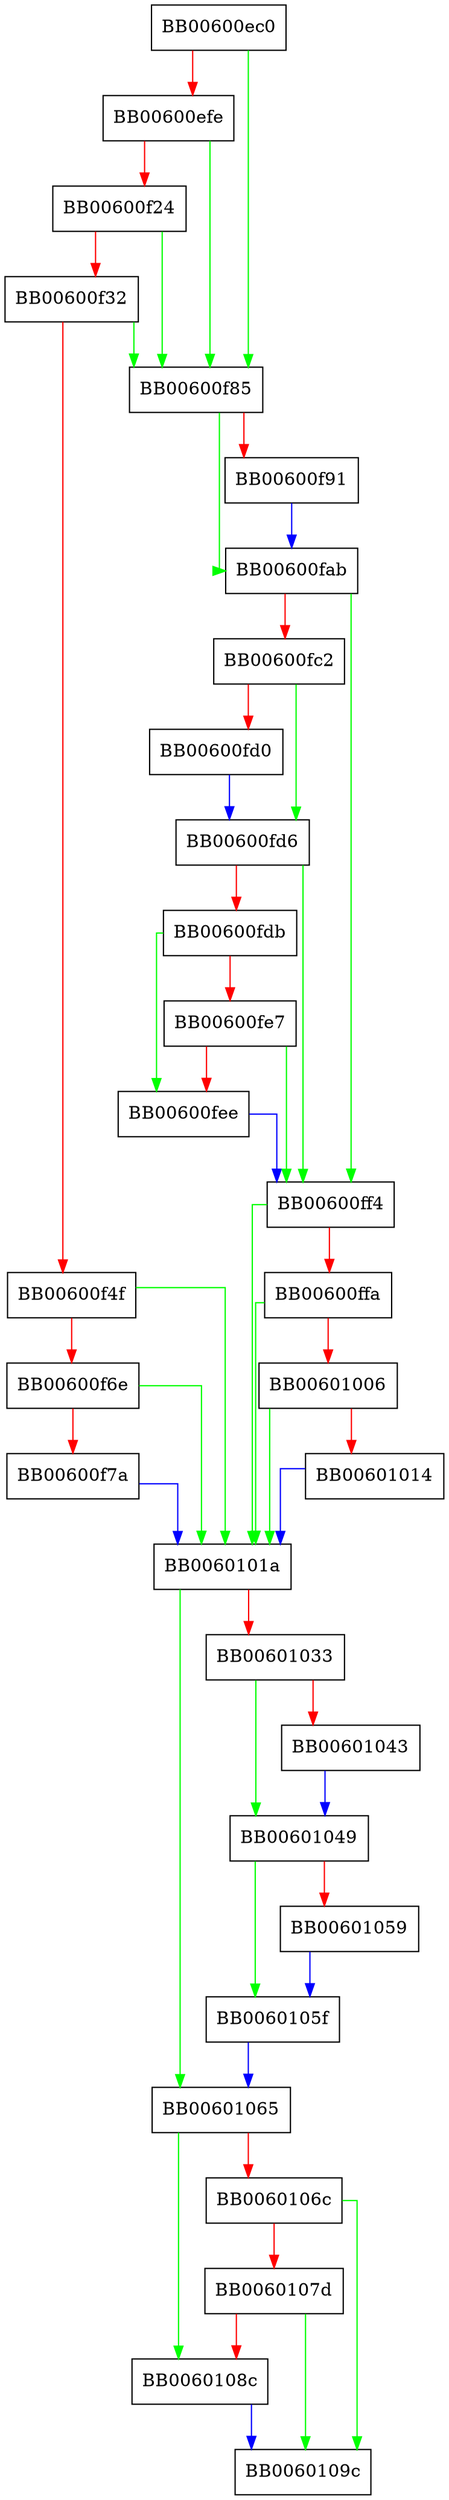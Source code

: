 digraph OPENSSL_ia32_cpuid {
  node [shape="box"];
  graph [splines=ortho];
  BB00600ec0 -> BB00600f85 [color="green"];
  BB00600ec0 -> BB00600efe [color="red"];
  BB00600efe -> BB00600f85 [color="green"];
  BB00600efe -> BB00600f24 [color="red"];
  BB00600f24 -> BB00600f85 [color="green"];
  BB00600f24 -> BB00600f32 [color="red"];
  BB00600f32 -> BB00600f85 [color="green"];
  BB00600f32 -> BB00600f4f [color="red"];
  BB00600f4f -> BB0060101a [color="green"];
  BB00600f4f -> BB00600f6e [color="red"];
  BB00600f6e -> BB0060101a [color="green"];
  BB00600f6e -> BB00600f7a [color="red"];
  BB00600f7a -> BB0060101a [color="blue"];
  BB00600f85 -> BB00600fab [color="green"];
  BB00600f85 -> BB00600f91 [color="red"];
  BB00600f91 -> BB00600fab [color="blue"];
  BB00600fab -> BB00600ff4 [color="green"];
  BB00600fab -> BB00600fc2 [color="red"];
  BB00600fc2 -> BB00600fd6 [color="green"];
  BB00600fc2 -> BB00600fd0 [color="red"];
  BB00600fd0 -> BB00600fd6 [color="blue"];
  BB00600fd6 -> BB00600ff4 [color="green"];
  BB00600fd6 -> BB00600fdb [color="red"];
  BB00600fdb -> BB00600fee [color="green"];
  BB00600fdb -> BB00600fe7 [color="red"];
  BB00600fe7 -> BB00600ff4 [color="green"];
  BB00600fe7 -> BB00600fee [color="red"];
  BB00600fee -> BB00600ff4 [color="blue"];
  BB00600ff4 -> BB0060101a [color="green"];
  BB00600ff4 -> BB00600ffa [color="red"];
  BB00600ffa -> BB0060101a [color="green"];
  BB00600ffa -> BB00601006 [color="red"];
  BB00601006 -> BB0060101a [color="green"];
  BB00601006 -> BB00601014 [color="red"];
  BB00601014 -> BB0060101a [color="blue"];
  BB0060101a -> BB00601065 [color="green"];
  BB0060101a -> BB00601033 [color="red"];
  BB00601033 -> BB00601049 [color="green"];
  BB00601033 -> BB00601043 [color="red"];
  BB00601043 -> BB00601049 [color="blue"];
  BB00601049 -> BB0060105f [color="green"];
  BB00601049 -> BB00601059 [color="red"];
  BB00601059 -> BB0060105f [color="blue"];
  BB0060105f -> BB00601065 [color="blue"];
  BB00601065 -> BB0060108c [color="green"];
  BB00601065 -> BB0060106c [color="red"];
  BB0060106c -> BB0060109c [color="green"];
  BB0060106c -> BB0060107d [color="red"];
  BB0060107d -> BB0060109c [color="green"];
  BB0060107d -> BB0060108c [color="red"];
  BB0060108c -> BB0060109c [color="blue"];
}